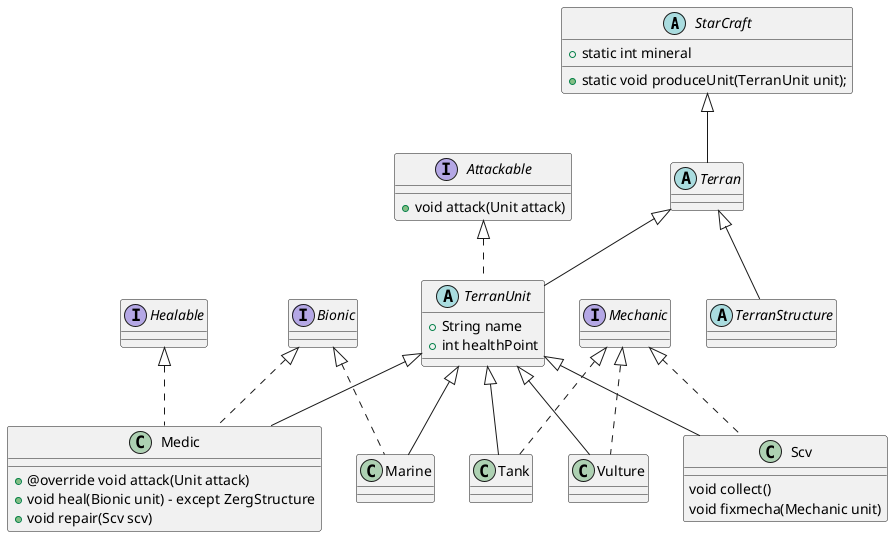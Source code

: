 @startuml
'https://plantuml.com/class-diagram



abstract class StarCraft {
     + static int mineral
     + static void produceUnit(TerranUnit unit);
 }

 abstract class Terran extends StarCraft {

 }
 abstract class TerranUnit extends Terran implements Attackable {

     + String name
     + int healthPoint
 }
 interface Bionic {
 }
 interface Mechanic {
 }
 abstract class TerranStructure extends Terran {
 }
 interface Attackable {
   + void attack(Unit attack)
 }

 '------테란최종유닛
 class Marine extends TerranUnit implements Bionic {
 }
 class Tank extends TerranUnit implements Mechanic {
 }
 class Vulture extends TerranUnit implements Mechanic {
 }
 class Medic extends TerranUnit implements Bionic, Healable {
     + @override void attack(Unit attack)
     + void heal(Bionic unit) - except ZergStructure
     + void repair(Scv scv)
 }
 interface Healable {

 }

 class Scv extends TerranUnit implements Mechanic {
     void collect()
     void fixmecha(Mechanic unit)
 }








@enduml
